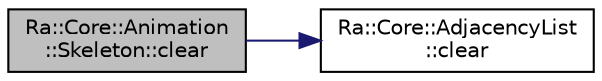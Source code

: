 digraph "Ra::Core::Animation::Skeleton::clear"
{
 // INTERACTIVE_SVG=YES
 // LATEX_PDF_SIZE
  edge [fontname="Helvetica",fontsize="10",labelfontname="Helvetica",labelfontsize="10"];
  node [fontname="Helvetica",fontsize="10",shape=record];
  rankdir="LR";
  Node1 [label="Ra::Core::Animation\l::Skeleton::clear",height=0.2,width=0.4,color="black", fillcolor="grey75", style="filled", fontcolor="black",tooltip=" "];
  Node1 -> Node2 [color="midnightblue",fontsize="10",style="solid",fontname="Helvetica"];
  Node2 [label="Ra::Core::AdjacencyList\l::clear",height=0.2,width=0.4,color="black", fillcolor="white", style="filled",URL="$classRa_1_1Core_1_1AdjacencyList.html#a091ffa7849106832fb9ddd91626ca5ce",tooltip="Clear the vectors."];
}
